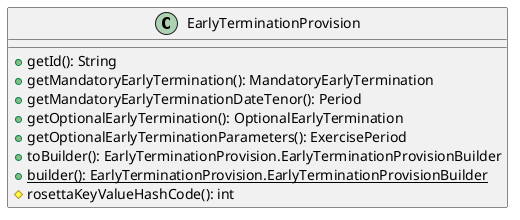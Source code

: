 @startuml

    class EarlyTerminationProvision [[EarlyTerminationProvision.html]] {
        +getId(): String
        +getMandatoryEarlyTermination(): MandatoryEarlyTermination
        +getMandatoryEarlyTerminationDateTenor(): Period
        +getOptionalEarlyTermination(): OptionalEarlyTermination
        +getOptionalEarlyTerminationParameters(): ExercisePeriod
        +toBuilder(): EarlyTerminationProvision.EarlyTerminationProvisionBuilder
        {static} +builder(): EarlyTerminationProvision.EarlyTerminationProvisionBuilder
        #rosettaKeyValueHashCode(): int
    }

@enduml
